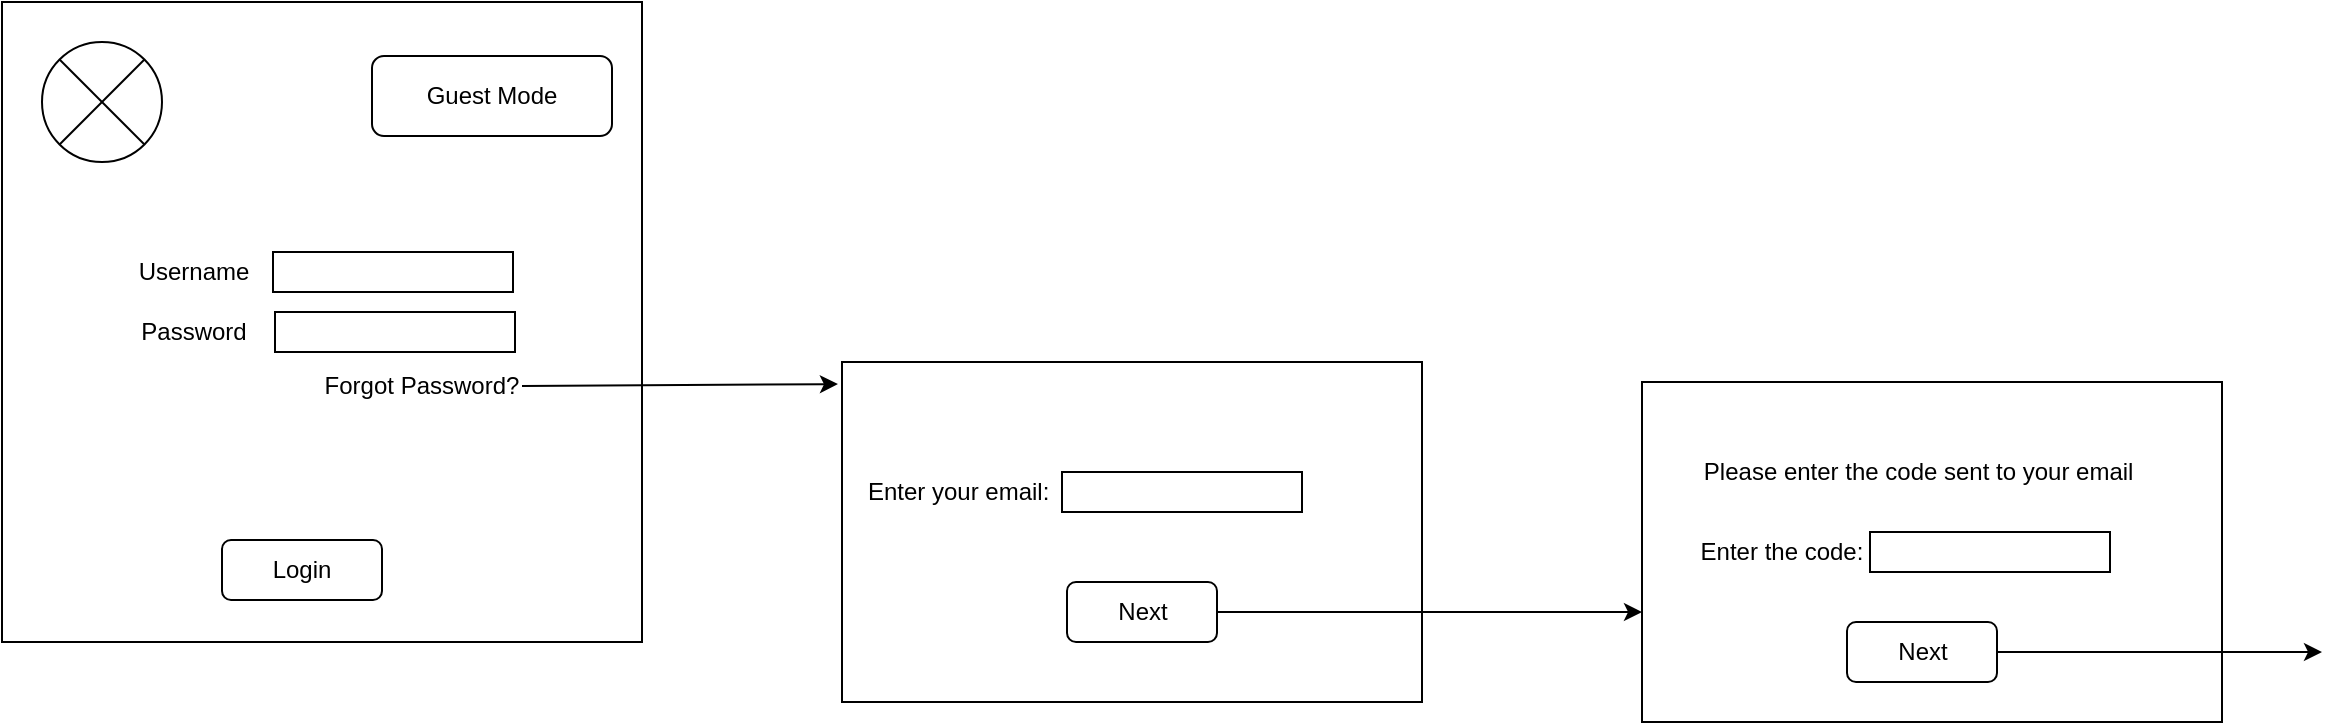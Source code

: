 <mxfile version="22.0.0" type="device">
  <diagram name="Page-1" id="_7SXik-QNJEyfd51nSA4">
    <mxGraphModel dx="1329" dy="782" grid="1" gridSize="10" guides="1" tooltips="1" connect="1" arrows="1" fold="1" page="1" pageScale="1" pageWidth="850" pageHeight="1100" math="0" shadow="0">
      <root>
        <mxCell id="0" />
        <mxCell id="1" parent="0" />
        <mxCell id="o0ZJqGej7Y8488bBRY87-1" value="" style="whiteSpace=wrap;html=1;aspect=fixed;" vertex="1" parent="1">
          <mxGeometry x="210" y="100" width="320" height="320" as="geometry" />
        </mxCell>
        <mxCell id="o0ZJqGej7Y8488bBRY87-3" value="Username" style="text;html=1;strokeColor=none;fillColor=none;align=center;verticalAlign=middle;whiteSpace=wrap;rounded=0;" vertex="1" parent="1">
          <mxGeometry x="275.5" y="220" width="60" height="30" as="geometry" />
        </mxCell>
        <mxCell id="o0ZJqGej7Y8488bBRY87-4" value="Password" style="text;html=1;strokeColor=none;fillColor=none;align=center;verticalAlign=middle;whiteSpace=wrap;rounded=0;" vertex="1" parent="1">
          <mxGeometry x="275.5" y="250" width="60" height="30" as="geometry" />
        </mxCell>
        <mxCell id="o0ZJqGej7Y8488bBRY87-5" value="" style="rounded=0;whiteSpace=wrap;html=1;" vertex="1" parent="1">
          <mxGeometry x="345.5" y="225" width="120" height="20" as="geometry" />
        </mxCell>
        <mxCell id="o0ZJqGej7Y8488bBRY87-6" value="" style="rounded=0;whiteSpace=wrap;html=1;" vertex="1" parent="1">
          <mxGeometry x="346.5" y="255" width="120" height="20" as="geometry" />
        </mxCell>
        <mxCell id="o0ZJqGej7Y8488bBRY87-7" value="" style="ellipse;whiteSpace=wrap;html=1;aspect=fixed;" vertex="1" parent="1">
          <mxGeometry x="230" y="120" width="60" height="60" as="geometry" />
        </mxCell>
        <mxCell id="o0ZJqGej7Y8488bBRY87-8" value="" style="endArrow=none;html=1;rounded=0;entryX=0;entryY=0;entryDx=0;entryDy=0;exitX=1;exitY=1;exitDx=0;exitDy=0;" edge="1" parent="1" source="o0ZJqGej7Y8488bBRY87-7" target="o0ZJqGej7Y8488bBRY87-7">
          <mxGeometry width="50" height="50" relative="1" as="geometry">
            <mxPoint x="400" y="290" as="sourcePoint" />
            <mxPoint x="450" y="240" as="targetPoint" />
          </mxGeometry>
        </mxCell>
        <mxCell id="o0ZJqGej7Y8488bBRY87-9" value="" style="endArrow=none;html=1;rounded=0;entryX=1;entryY=0;entryDx=0;entryDy=0;exitX=0;exitY=1;exitDx=0;exitDy=0;" edge="1" parent="1" source="o0ZJqGej7Y8488bBRY87-7" target="o0ZJqGej7Y8488bBRY87-7">
          <mxGeometry width="50" height="50" relative="1" as="geometry">
            <mxPoint x="400" y="290" as="sourcePoint" />
            <mxPoint x="450" y="240" as="targetPoint" />
          </mxGeometry>
        </mxCell>
        <mxCell id="o0ZJqGej7Y8488bBRY87-10" value="Login" style="rounded=1;whiteSpace=wrap;html=1;" vertex="1" parent="1">
          <mxGeometry x="320" y="369" width="80" height="30" as="geometry" />
        </mxCell>
        <mxCell id="o0ZJqGej7Y8488bBRY87-11" value="Forgot Password?" style="text;html=1;strokeColor=none;fillColor=none;align=center;verticalAlign=middle;whiteSpace=wrap;rounded=0;" vertex="1" parent="1">
          <mxGeometry x="370" y="277" width="100" height="30" as="geometry" />
        </mxCell>
        <mxCell id="o0ZJqGej7Y8488bBRY87-15" value="Guest Mode" style="rounded=1;whiteSpace=wrap;html=1;" vertex="1" parent="1">
          <mxGeometry x="395" y="127" width="120" height="40" as="geometry" />
        </mxCell>
        <mxCell id="o0ZJqGej7Y8488bBRY87-18" value="" style="endArrow=classic;html=1;rounded=0;exitX=1;exitY=0.5;exitDx=0;exitDy=0;entryX=-0.007;entryY=0.065;entryDx=0;entryDy=0;entryPerimeter=0;" edge="1" parent="1" source="o0ZJqGej7Y8488bBRY87-11" target="o0ZJqGej7Y8488bBRY87-20">
          <mxGeometry width="50" height="50" relative="1" as="geometry">
            <mxPoint x="400" y="290" as="sourcePoint" />
            <mxPoint x="610" y="290" as="targetPoint" />
          </mxGeometry>
        </mxCell>
        <mxCell id="o0ZJqGej7Y8488bBRY87-20" value="" style="rounded=0;whiteSpace=wrap;html=1;" vertex="1" parent="1">
          <mxGeometry x="630" y="280" width="290" height="170" as="geometry" />
        </mxCell>
        <mxCell id="o0ZJqGej7Y8488bBRY87-21" value="Enter your email:&amp;nbsp;" style="text;html=1;strokeColor=none;fillColor=none;align=center;verticalAlign=middle;whiteSpace=wrap;rounded=0;" vertex="1" parent="1">
          <mxGeometry x="640" y="330" width="100" height="30" as="geometry" />
        </mxCell>
        <mxCell id="o0ZJqGej7Y8488bBRY87-22" value="" style="rounded=0;whiteSpace=wrap;html=1;" vertex="1" parent="1">
          <mxGeometry x="740" y="335" width="120" height="20" as="geometry" />
        </mxCell>
        <mxCell id="o0ZJqGej7Y8488bBRY87-23" value="Next" style="rounded=1;whiteSpace=wrap;html=1;" vertex="1" parent="1">
          <mxGeometry x="742.5" y="390" width="75" height="30" as="geometry" />
        </mxCell>
        <mxCell id="o0ZJqGej7Y8488bBRY87-24" value="" style="endArrow=classic;html=1;rounded=0;exitX=1;exitY=0.5;exitDx=0;exitDy=0;" edge="1" parent="1" source="o0ZJqGej7Y8488bBRY87-23">
          <mxGeometry width="50" height="50" relative="1" as="geometry">
            <mxPoint x="640" y="290" as="sourcePoint" />
            <mxPoint x="1030" y="405" as="targetPoint" />
          </mxGeometry>
        </mxCell>
        <mxCell id="o0ZJqGej7Y8488bBRY87-25" value="" style="rounded=0;whiteSpace=wrap;html=1;" vertex="1" parent="1">
          <mxGeometry x="1140" y="345" width="120" height="20" as="geometry" />
        </mxCell>
        <mxCell id="o0ZJqGej7Y8488bBRY87-26" value="" style="rounded=0;whiteSpace=wrap;html=1;" vertex="1" parent="1">
          <mxGeometry x="1030" y="290" width="290" height="170" as="geometry" />
        </mxCell>
        <mxCell id="o0ZJqGej7Y8488bBRY87-27" value="Next" style="rounded=1;whiteSpace=wrap;html=1;" vertex="1" parent="1">
          <mxGeometry x="1132.5" y="410" width="75" height="30" as="geometry" />
        </mxCell>
        <mxCell id="o0ZJqGej7Y8488bBRY87-28" value="Enter the code:" style="text;html=1;strokeColor=none;fillColor=none;align=center;verticalAlign=middle;whiteSpace=wrap;rounded=0;" vertex="1" parent="1">
          <mxGeometry x="1050" y="360" width="100" height="30" as="geometry" />
        </mxCell>
        <mxCell id="o0ZJqGej7Y8488bBRY87-29" value="" style="rounded=0;whiteSpace=wrap;html=1;" vertex="1" parent="1">
          <mxGeometry x="1144" y="365" width="120" height="20" as="geometry" />
        </mxCell>
        <mxCell id="o0ZJqGej7Y8488bBRY87-30" value="Please enter the code sent to your email&amp;nbsp;" style="text;html=1;strokeColor=none;fillColor=none;align=center;verticalAlign=middle;whiteSpace=wrap;rounded=0;" vertex="1" parent="1">
          <mxGeometry x="1050" y="320" width="240" height="30" as="geometry" />
        </mxCell>
        <mxCell id="o0ZJqGej7Y8488bBRY87-31" value="" style="endArrow=classic;html=1;rounded=0;exitX=1;exitY=0.5;exitDx=0;exitDy=0;" edge="1" parent="1" source="o0ZJqGej7Y8488bBRY87-27">
          <mxGeometry width="50" height="50" relative="1" as="geometry">
            <mxPoint x="1000" y="290" as="sourcePoint" />
            <mxPoint x="1370" y="425" as="targetPoint" />
          </mxGeometry>
        </mxCell>
      </root>
    </mxGraphModel>
  </diagram>
</mxfile>
